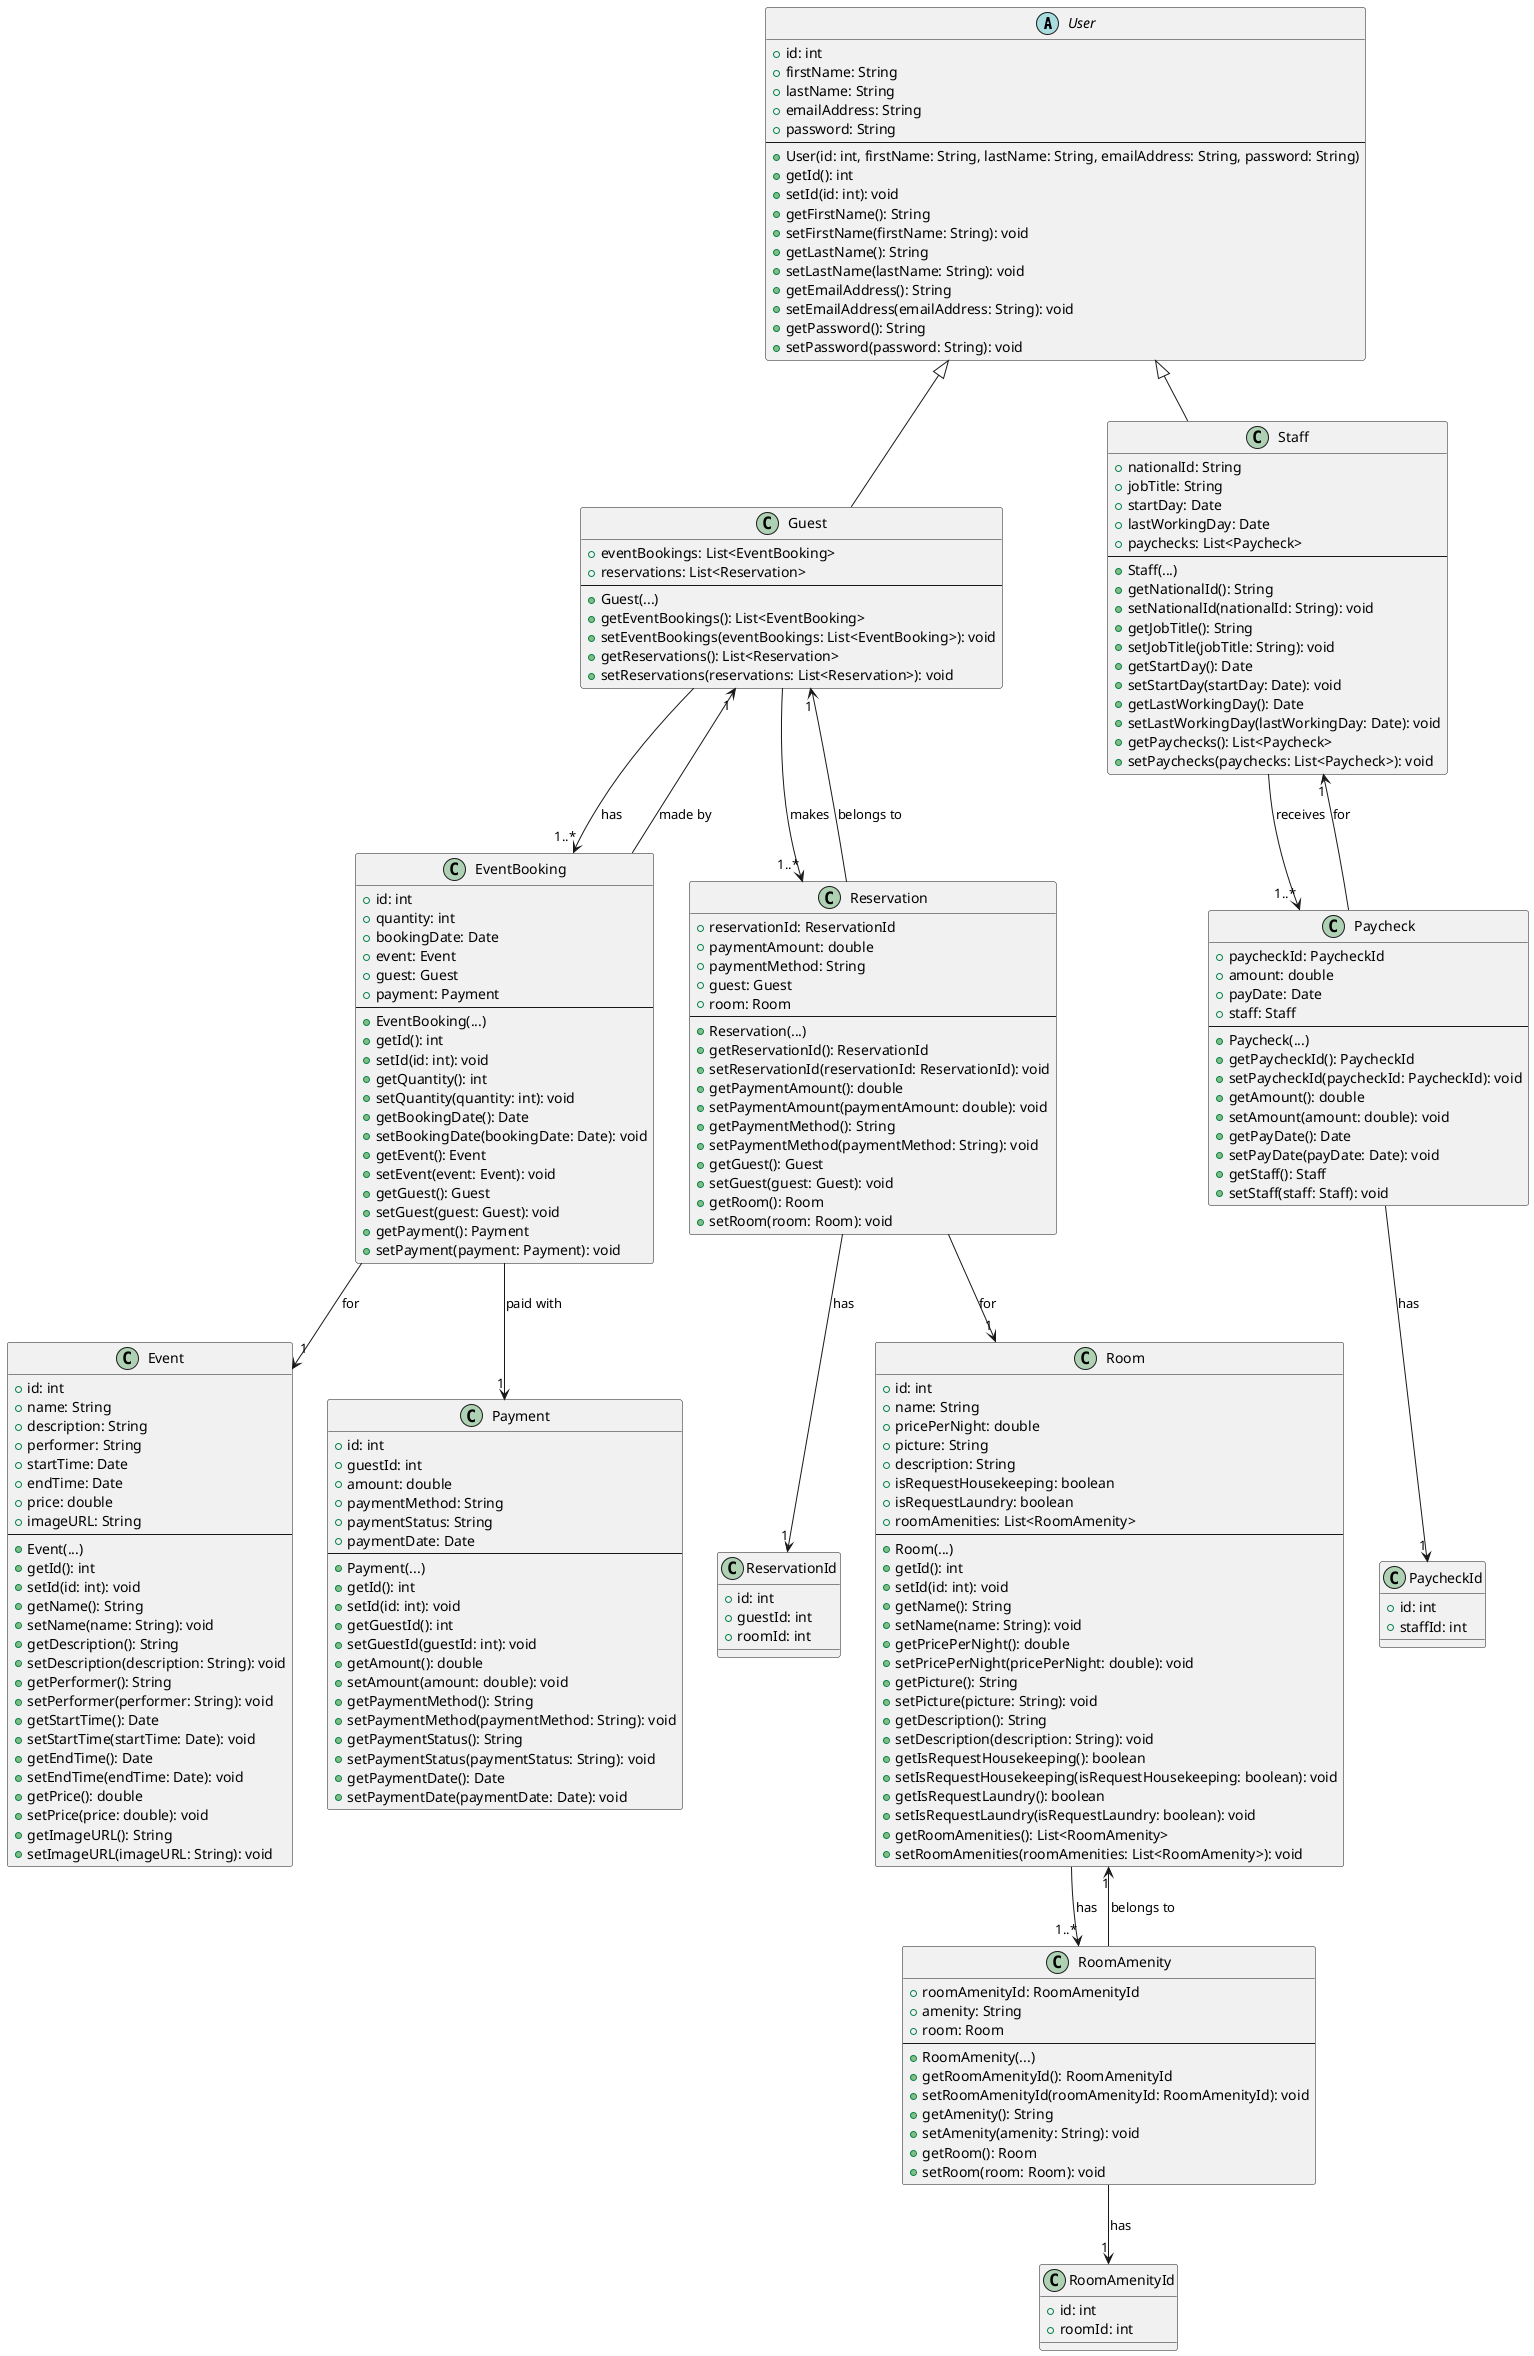 @startuml
abstract class User {
    +id: int
    +firstName: String
    +lastName: String
    +emailAddress: String
    +password: String
    --
    +User(id: int, firstName: String, lastName: String, emailAddress: String, password: String)
    +getId(): int
    +setId(id: int): void
    +getFirstName(): String
    +setFirstName(firstName: String): void
    +getLastName(): String
    +setLastName(lastName: String): void
    +getEmailAddress(): String
    +setEmailAddress(emailAddress: String): void
    +getPassword(): String
    +setPassword(password: String): void
}

class Guest {
    +eventBookings: List<EventBooking>
    +reservations: List<Reservation>
    --
    +Guest(...)
    +getEventBookings(): List<EventBooking>
    +setEventBookings(eventBookings: List<EventBooking>): void
    +getReservations(): List<Reservation>
    +setReservations(reservations: List<Reservation>): void
}

class Staff {
    +nationalId: String
    +jobTitle: String
    +startDay: Date
    +lastWorkingDay: Date
    +paychecks: List<Paycheck>
    --
    +Staff(...)
    +getNationalId(): String
    +setNationalId(nationalId: String): void
    +getJobTitle(): String
    +setJobTitle(jobTitle: String): void
    +getStartDay(): Date
    +setStartDay(startDay: Date): void
    +getLastWorkingDay(): Date
    +setLastWorkingDay(lastWorkingDay: Date): void
    +getPaychecks(): List<Paycheck>
    +setPaychecks(paychecks: List<Paycheck>): void
}

class Event {
    +id: int
    +name: String
    +description: String
    +performer: String
    +startTime: Date
    +endTime: Date
    +price: double
    +imageURL: String
    --
    +Event(...)
    +getId(): int
    +setId(id: int): void
    +getName(): String
    +setName(name: String): void
    +getDescription(): String
    +setDescription(description: String): void
    +getPerformer(): String
    +setPerformer(performer: String): void
    +getStartTime(): Date
    +setStartTime(startTime: Date): void
    +getEndTime(): Date
    +setEndTime(endTime: Date): void
    +getPrice(): double
    +setPrice(price: double): void
    +getImageURL(): String
    +setImageURL(imageURL: String): void
}

class EventBooking {
    +id: int
    +quantity: int
    +bookingDate: Date
    +event: Event
    +guest: Guest
    +payment: Payment
    --
    +EventBooking(...)
    +getId(): int
    +setId(id: int): void
    +getQuantity(): int
    +setQuantity(quantity: int): void
    +getBookingDate(): Date
    +setBookingDate(bookingDate: Date): void
    +getEvent(): Event
    +setEvent(event: Event): void
    +getGuest(): Guest
    +setGuest(guest: Guest): void
    +getPayment(): Payment
    +setPayment(payment: Payment): void
}

class Paycheck {
    +paycheckId: PaycheckId
    +amount: double
    +payDate: Date
    +staff: Staff
    --
    +Paycheck(...)
    +getPaycheckId(): PaycheckId
    +setPaycheckId(paycheckId: PaycheckId): void
    +getAmount(): double
    +setAmount(amount: double): void
    +getPayDate(): Date
    +setPayDate(payDate: Date): void
    +getStaff(): Staff
    +setStaff(staff: Staff): void
}


class PaycheckId {
    +id: int
    +staffId: int
}

class Payment {
    +id: int
    +guestId: int
    +amount: double
    +paymentMethod: String
    +paymentStatus: String
    +paymentDate: Date
    --
    +Payment(...)
    +getId(): int
    +setId(id: int): void
    +getGuestId(): int
    +setGuestId(guestId: int): void
    +getAmount(): double
    +setAmount(amount: double): void
    +getPaymentMethod(): String
    +setPaymentMethod(paymentMethod: String): void
    +getPaymentStatus(): String
    +setPaymentStatus(paymentStatus: String): void
    +getPaymentDate(): Date
    +setPaymentDate(paymentDate: Date): void
}

class Reservation {
    +reservationId: ReservationId
    +paymentAmount: double
    +paymentMethod: String
    +guest: Guest
    +room: Room
    --
    +Reservation(...)
    +getReservationId(): ReservationId
    +setReservationId(reservationId: ReservationId): void
    +getPaymentAmount(): double
    +setPaymentAmount(paymentAmount: double): void
    +getPaymentMethod(): String
    +setPaymentMethod(paymentMethod: String): void
    +getGuest(): Guest
    +setGuest(guest: Guest): void
    +getRoom(): Room
    +setRoom(room: Room): void
}

class ReservationId {
    +id: int
    +guestId: int
    +roomId: int
}

class Room {
    +id: int
    +name: String
    +pricePerNight: double
    +picture: String
    +description: String
    +isRequestHousekeeping: boolean
    +isRequestLaundry: boolean
    +roomAmenities: List<RoomAmenity>
    --
    +Room(...)
    +getId(): int
    +setId(id: int): void
    +getName(): String
    +setName(name: String): void
    +getPricePerNight(): double
    +setPricePerNight(pricePerNight: double): void
    +getPicture(): String
    +setPicture(picture: String): void
    +getDescription(): String
    +setDescription(description: String): void
    +getIsRequestHousekeeping(): boolean
    +setIsRequestHousekeeping(isRequestHousekeeping: boolean): void
    +getIsRequestLaundry(): boolean
    +setIsRequestLaundry(isRequestLaundry: boolean): void
    +getRoomAmenities(): List<RoomAmenity>
    +setRoomAmenities(roomAmenities: List<RoomAmenity>): void
}

class RoomAmenity {
    +roomAmenityId: RoomAmenityId
    +amenity: String
    +room: Room
    --
    +RoomAmenity(...)
    +getRoomAmenityId(): RoomAmenityId
    +setRoomAmenityId(roomAmenityId: RoomAmenityId): void
    +getAmenity(): String
    +setAmenity(amenity: String): void
    +getRoom(): Room
    +setRoom(room: Room): void
}

class RoomAmenityId {
    +id: int
    +roomId: int
}

User <|-- Guest
User <|-- Staff
Guest --> "1..*" EventBooking : "has"
Guest --> "1..*" Reservation : "makes"
Staff --> "1..*" Paycheck : "receives"
EventBooking --> "1" Event : "for"
EventBooking --> "1" Guest : "made by"
EventBooking --> "1" Payment : "paid with"
Reservation --> "1" Guest : "belongs to"
Reservation --> "1" ReservationId : "has"
Reservation --> "1" Room : "for"
Room --> "1..*" RoomAmenity : "has"
RoomAmenity --> "1" Room : "belongs to"
RoomAmenity --> "1" RoomAmenityId : "has"
Paycheck --> "1" Staff : "for"
Paycheck --> "1" PaycheckId : "has"
@enduml
